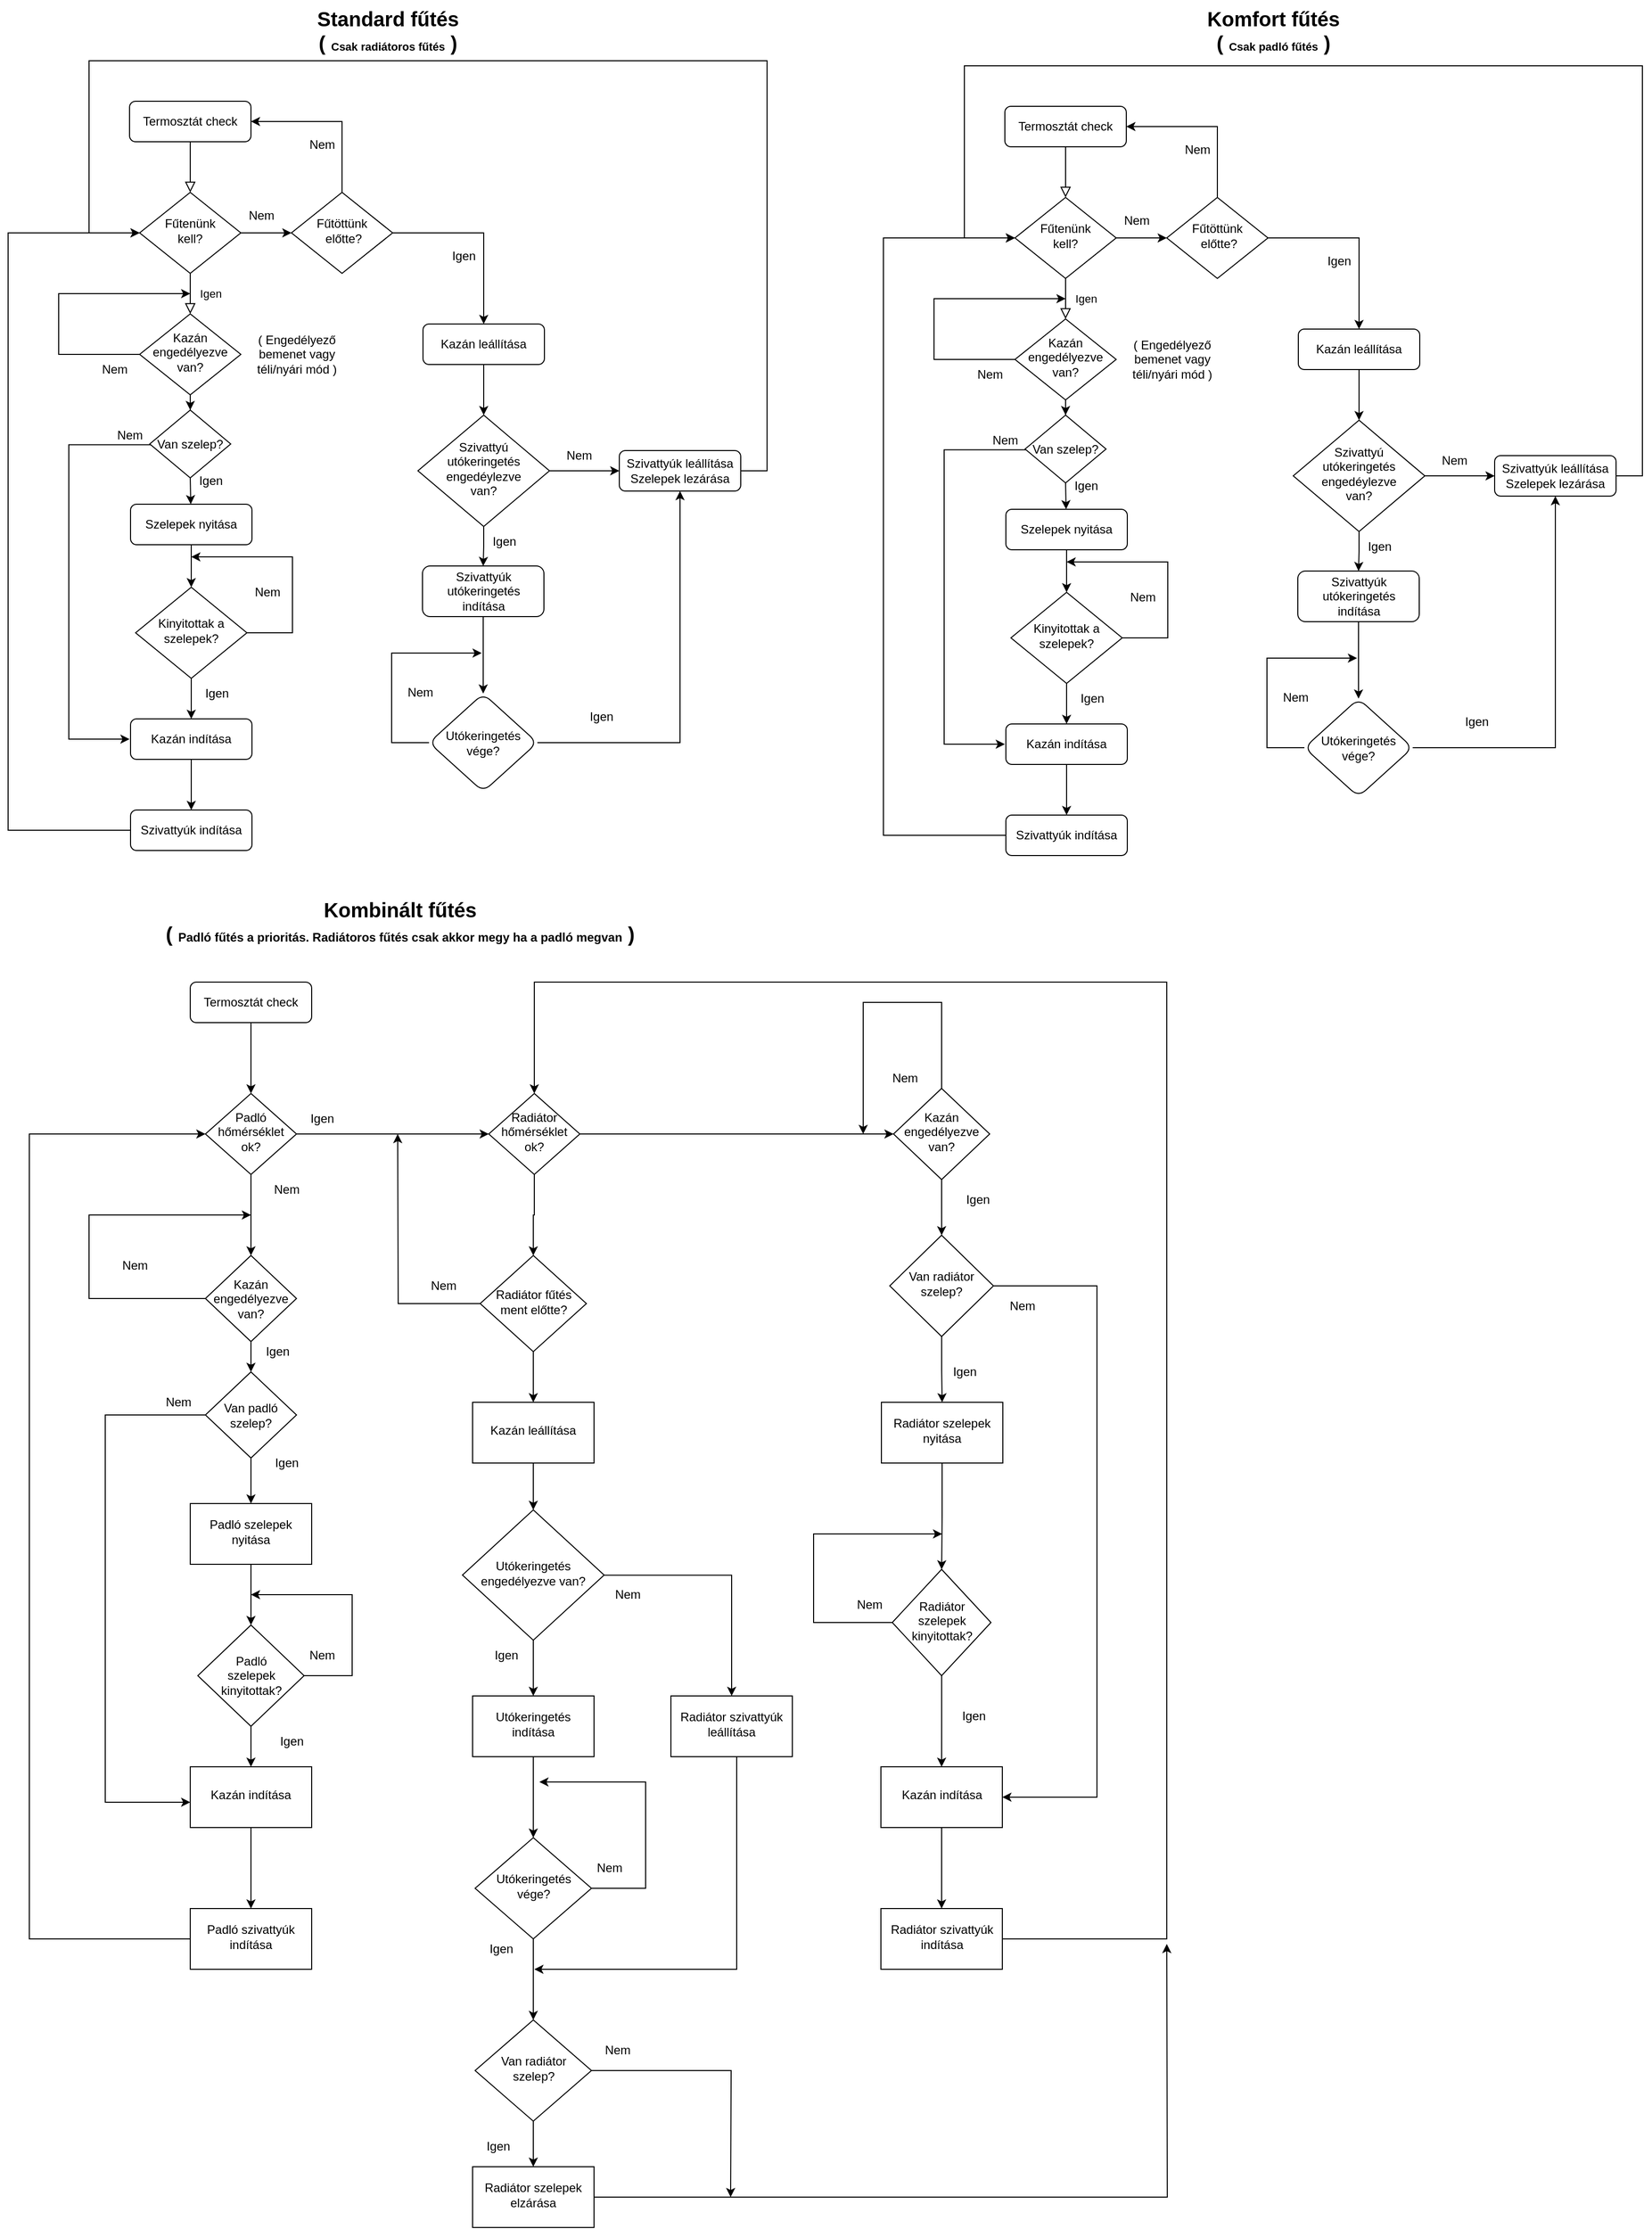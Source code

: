 <mxfile version="22.0.8" type="github">
  <diagram id="C5RBs43oDa-KdzZeNtuy" name="Page-1">
    <mxGraphModel dx="3033" dy="2366" grid="1" gridSize="5" guides="1" tooltips="1" connect="1" arrows="1" fold="1" page="1" pageScale="1" pageWidth="827" pageHeight="1169" math="0" shadow="0">
      <root>
        <mxCell id="WIyWlLk6GJQsqaUBKTNV-0" />
        <mxCell id="WIyWlLk6GJQsqaUBKTNV-1" parent="WIyWlLk6GJQsqaUBKTNV-0" />
        <mxCell id="BwI_lQwCWqoM442kbqM4-43" value="&lt;b&gt;&lt;font style=&quot;font-size: 20px;&quot;&gt;Standard fűtés&lt;br&gt;( &lt;/font&gt;&lt;font style=&quot;font-size: 11px;&quot;&gt;Csak radiátoros fűtés&lt;/font&gt;&lt;font style=&quot;font-size: 20px;&quot;&gt; )&lt;br&gt;&lt;/font&gt;&lt;/b&gt;" style="text;html=1;align=center;verticalAlign=middle;resizable=0;points=[];autosize=1;strokeColor=none;fillColor=none;" vertex="1" parent="WIyWlLk6GJQsqaUBKTNV-1">
          <mxGeometry x="-505" y="-980" width="160" height="60" as="geometry" />
        </mxCell>
        <mxCell id="BwI_lQwCWqoM442kbqM4-44" value="&lt;b&gt;&lt;font style=&quot;font-size: 20px;&quot;&gt;Komfort fűtés&lt;br&gt;( &lt;/font&gt;&lt;font style=&quot;font-size: 11px;&quot;&gt;Csak padló fűtés&lt;/font&gt;&lt;font style=&quot;font-size: 20px;&quot;&gt; )&lt;/font&gt;&lt;/b&gt;" style="text;html=1;align=center;verticalAlign=middle;resizable=0;points=[];autosize=1;strokeColor=none;fillColor=none;" vertex="1" parent="WIyWlLk6GJQsqaUBKTNV-1">
          <mxGeometry x="375" y="-980" width="150" height="60" as="geometry" />
        </mxCell>
        <mxCell id="BwI_lQwCWqoM442kbqM4-45" value="&lt;b&gt;&lt;font style=&quot;font-size: 20px;&quot;&gt;Kombinált fűtés&lt;br&gt;( &lt;/font&gt;&lt;font style=&quot;font-size: 12px;&quot;&gt;Padló fűtés a prioritás. Radiátoros fűtés csak akkor megy ha a padló megvan&lt;/font&gt;&lt;font style=&quot;font-size: 20px;&quot;&gt; )&lt;/font&gt;&lt;/b&gt;" style="text;html=1;align=center;verticalAlign=middle;resizable=0;points=[];autosize=1;strokeColor=none;fillColor=none;" vertex="1" parent="WIyWlLk6GJQsqaUBKTNV-1">
          <mxGeometry x="-658" y="-100" width="490" height="60" as="geometry" />
        </mxCell>
        <mxCell id="BwI_lQwCWqoM442kbqM4-46" value="" style="rounded=0;html=1;jettySize=auto;orthogonalLoop=1;fontSize=11;endArrow=block;endFill=0;endSize=8;strokeWidth=1;shadow=0;labelBackgroundColor=none;edgeStyle=orthogonalEdgeStyle;" edge="1" parent="WIyWlLk6GJQsqaUBKTNV-1" source="BwI_lQwCWqoM442kbqM4-47" target="BwI_lQwCWqoM442kbqM4-49">
          <mxGeometry relative="1" as="geometry" />
        </mxCell>
        <mxCell id="BwI_lQwCWqoM442kbqM4-47" value="Termosztát check" style="rounded=1;whiteSpace=wrap;html=1;fontSize=12;glass=0;strokeWidth=1;shadow=0;" vertex="1" parent="WIyWlLk6GJQsqaUBKTNV-1">
          <mxGeometry x="-680" y="-880" width="120" height="40" as="geometry" />
        </mxCell>
        <mxCell id="BwI_lQwCWqoM442kbqM4-48" value="Igen" style="rounded=0;html=1;jettySize=auto;orthogonalLoop=1;fontSize=11;endArrow=block;endFill=0;endSize=8;strokeWidth=1;shadow=0;labelBackgroundColor=none;edgeStyle=orthogonalEdgeStyle;" edge="1" parent="WIyWlLk6GJQsqaUBKTNV-1" source="BwI_lQwCWqoM442kbqM4-49" target="BwI_lQwCWqoM442kbqM4-51">
          <mxGeometry y="20" relative="1" as="geometry">
            <mxPoint as="offset" />
          </mxGeometry>
        </mxCell>
        <mxCell id="BwI_lQwCWqoM442kbqM4-49" value="Fűtenünk&lt;br&gt;kell?" style="rhombus;whiteSpace=wrap;html=1;shadow=0;fontFamily=Helvetica;fontSize=12;align=center;strokeWidth=1;spacing=6;spacingTop=-4;" vertex="1" parent="WIyWlLk6GJQsqaUBKTNV-1">
          <mxGeometry x="-670" y="-790" width="100" height="80" as="geometry" />
        </mxCell>
        <mxCell id="BwI_lQwCWqoM442kbqM4-206" value="" style="edgeStyle=orthogonalEdgeStyle;rounded=0;orthogonalLoop=1;jettySize=auto;html=1;" edge="1" parent="WIyWlLk6GJQsqaUBKTNV-1" source="BwI_lQwCWqoM442kbqM4-51" target="BwI_lQwCWqoM442kbqM4-205">
          <mxGeometry relative="1" as="geometry" />
        </mxCell>
        <mxCell id="BwI_lQwCWqoM442kbqM4-51" value="Kazán&lt;br&gt;engedélyezve van?" style="rhombus;whiteSpace=wrap;html=1;shadow=0;fontFamily=Helvetica;fontSize=12;align=center;strokeWidth=1;spacing=6;spacingTop=-4;" vertex="1" parent="WIyWlLk6GJQsqaUBKTNV-1">
          <mxGeometry x="-670" y="-670" width="100" height="80" as="geometry" />
        </mxCell>
        <mxCell id="BwI_lQwCWqoM442kbqM4-52" value="" style="edgeStyle=orthogonalEdgeStyle;rounded=0;orthogonalLoop=1;jettySize=auto;html=1;" edge="1" parent="WIyWlLk6GJQsqaUBKTNV-1" source="BwI_lQwCWqoM442kbqM4-53" target="BwI_lQwCWqoM442kbqM4-57">
          <mxGeometry relative="1" as="geometry" />
        </mxCell>
        <mxCell id="BwI_lQwCWqoM442kbqM4-53" value="Szelepek nyitása" style="rounded=1;whiteSpace=wrap;html=1;fontSize=12;glass=0;strokeWidth=1;shadow=0;" vertex="1" parent="WIyWlLk6GJQsqaUBKTNV-1">
          <mxGeometry x="-679" y="-482" width="120" height="40" as="geometry" />
        </mxCell>
        <mxCell id="BwI_lQwCWqoM442kbqM4-54" value="" style="endArrow=classic;html=1;rounded=0;exitX=0;exitY=0.5;exitDx=0;exitDy=0;" edge="1" parent="WIyWlLk6GJQsqaUBKTNV-1" source="BwI_lQwCWqoM442kbqM4-51">
          <mxGeometry width="50" height="50" relative="1" as="geometry">
            <mxPoint x="-695" y="-622.0" as="sourcePoint" />
            <mxPoint x="-620" y="-690" as="targetPoint" />
            <Array as="points">
              <mxPoint x="-750" y="-630" />
              <mxPoint x="-750" y="-690" />
            </Array>
          </mxGeometry>
        </mxCell>
        <mxCell id="BwI_lQwCWqoM442kbqM4-55" value="Nem" style="text;html=1;align=center;verticalAlign=middle;resizable=0;points=[];autosize=1;strokeColor=none;fillColor=none;" vertex="1" parent="WIyWlLk6GJQsqaUBKTNV-1">
          <mxGeometry x="-720" y="-630" width="50" height="30" as="geometry" />
        </mxCell>
        <mxCell id="BwI_lQwCWqoM442kbqM4-56" value="" style="edgeStyle=orthogonalEdgeStyle;rounded=0;orthogonalLoop=1;jettySize=auto;html=1;" edge="1" parent="WIyWlLk6GJQsqaUBKTNV-1" source="BwI_lQwCWqoM442kbqM4-57" target="BwI_lQwCWqoM442kbqM4-73">
          <mxGeometry relative="1" as="geometry" />
        </mxCell>
        <mxCell id="BwI_lQwCWqoM442kbqM4-57" value="Kinyitottak a szelepek?" style="rhombus;whiteSpace=wrap;html=1;shadow=0;fontFamily=Helvetica;fontSize=12;align=center;strokeWidth=1;spacing=6;spacingTop=-4;" vertex="1" parent="WIyWlLk6GJQsqaUBKTNV-1">
          <mxGeometry x="-674" y="-400" width="110" height="90" as="geometry" />
        </mxCell>
        <mxCell id="BwI_lQwCWqoM442kbqM4-58" value="" style="endArrow=classic;html=1;rounded=0;exitX=1;exitY=0.5;exitDx=0;exitDy=0;" edge="1" parent="WIyWlLk6GJQsqaUBKTNV-1" source="BwI_lQwCWqoM442kbqM4-57">
          <mxGeometry width="50" height="50" relative="1" as="geometry">
            <mxPoint x="-529" y="-370" as="sourcePoint" />
            <mxPoint x="-619" y="-430" as="targetPoint" />
            <Array as="points">
              <mxPoint x="-519" y="-355" />
              <mxPoint x="-519" y="-430" />
            </Array>
          </mxGeometry>
        </mxCell>
        <mxCell id="BwI_lQwCWqoM442kbqM4-59" value="Nem" style="text;html=1;align=center;verticalAlign=middle;resizable=0;points=[];autosize=1;strokeColor=none;fillColor=none;" vertex="1" parent="WIyWlLk6GJQsqaUBKTNV-1">
          <mxGeometry x="-569" y="-410" width="50" height="30" as="geometry" />
        </mxCell>
        <mxCell id="BwI_lQwCWqoM442kbqM4-60" value="" style="edgeStyle=orthogonalEdgeStyle;rounded=0;orthogonalLoop=1;jettySize=auto;html=1;entryX=0;entryY=0.5;entryDx=0;entryDy=0;exitX=0;exitY=0.5;exitDx=0;exitDy=0;" edge="1" parent="WIyWlLk6GJQsqaUBKTNV-1" source="BwI_lQwCWqoM442kbqM4-61" target="BwI_lQwCWqoM442kbqM4-49">
          <mxGeometry relative="1" as="geometry">
            <mxPoint x="-790" y="-750" as="targetPoint" />
            <Array as="points">
              <mxPoint x="-800" y="-160" />
              <mxPoint x="-800" y="-750" />
            </Array>
          </mxGeometry>
        </mxCell>
        <mxCell id="BwI_lQwCWqoM442kbqM4-61" value="Szivattyúk indítása" style="rounded=1;whiteSpace=wrap;html=1;fontSize=12;glass=0;strokeWidth=1;shadow=0;" vertex="1" parent="WIyWlLk6GJQsqaUBKTNV-1">
          <mxGeometry x="-679" y="-180" width="120" height="40" as="geometry" />
        </mxCell>
        <mxCell id="BwI_lQwCWqoM442kbqM4-62" value="Igen" style="text;html=1;align=center;verticalAlign=middle;resizable=0;points=[];autosize=1;strokeColor=none;fillColor=none;" vertex="1" parent="WIyWlLk6GJQsqaUBKTNV-1">
          <mxGeometry x="-619" y="-310" width="50" height="30" as="geometry" />
        </mxCell>
        <mxCell id="BwI_lQwCWqoM442kbqM4-63" value="Fűtöttünk&lt;br&gt;&amp;nbsp;előtte?" style="rhombus;whiteSpace=wrap;html=1;shadow=0;fontFamily=Helvetica;fontSize=12;align=center;strokeWidth=1;spacing=6;spacingTop=-4;" vertex="1" parent="WIyWlLk6GJQsqaUBKTNV-1">
          <mxGeometry x="-520" y="-790" width="100" height="80" as="geometry" />
        </mxCell>
        <mxCell id="BwI_lQwCWqoM442kbqM4-64" value="" style="endArrow=classic;html=1;rounded=0;exitX=1;exitY=0.5;exitDx=0;exitDy=0;entryX=0;entryY=0.5;entryDx=0;entryDy=0;" edge="1" parent="WIyWlLk6GJQsqaUBKTNV-1" source="BwI_lQwCWqoM442kbqM4-49" target="BwI_lQwCWqoM442kbqM4-63">
          <mxGeometry width="50" height="50" relative="1" as="geometry">
            <mxPoint x="-530" y="-650" as="sourcePoint" />
            <mxPoint x="-480" y="-700" as="targetPoint" />
          </mxGeometry>
        </mxCell>
        <mxCell id="BwI_lQwCWqoM442kbqM4-65" value="" style="endArrow=classic;html=1;rounded=0;exitX=0.5;exitY=0;exitDx=0;exitDy=0;entryX=1;entryY=0.5;entryDx=0;entryDy=0;" edge="1" parent="WIyWlLk6GJQsqaUBKTNV-1" source="BwI_lQwCWqoM442kbqM4-63" target="BwI_lQwCWqoM442kbqM4-47">
          <mxGeometry width="50" height="50" relative="1" as="geometry">
            <mxPoint x="-530" y="-650" as="sourcePoint" />
            <mxPoint x="-480" y="-700" as="targetPoint" />
            <Array as="points">
              <mxPoint x="-470" y="-860" />
            </Array>
          </mxGeometry>
        </mxCell>
        <mxCell id="BwI_lQwCWqoM442kbqM4-66" value="Nem" style="text;html=1;align=center;verticalAlign=middle;resizable=0;points=[];autosize=1;strokeColor=none;fillColor=none;" vertex="1" parent="WIyWlLk6GJQsqaUBKTNV-1">
          <mxGeometry x="-515" y="-852" width="50" height="30" as="geometry" />
        </mxCell>
        <mxCell id="BwI_lQwCWqoM442kbqM4-67" value="Nem" style="text;html=1;align=center;verticalAlign=middle;resizable=0;points=[];autosize=1;strokeColor=none;fillColor=none;" vertex="1" parent="WIyWlLk6GJQsqaUBKTNV-1">
          <mxGeometry x="-575" y="-782" width="50" height="30" as="geometry" />
        </mxCell>
        <mxCell id="BwI_lQwCWqoM442kbqM4-70" value="" style="endArrow=classic;html=1;rounded=0;exitX=1;exitY=0.5;exitDx=0;exitDy=0;entryX=0.5;entryY=0;entryDx=0;entryDy=0;" edge="1" parent="WIyWlLk6GJQsqaUBKTNV-1" source="BwI_lQwCWqoM442kbqM4-63">
          <mxGeometry width="50" height="50" relative="1" as="geometry">
            <mxPoint x="-530" y="-650" as="sourcePoint" />
            <mxPoint x="-330" y="-660" as="targetPoint" />
            <Array as="points">
              <mxPoint x="-330" y="-750" />
            </Array>
          </mxGeometry>
        </mxCell>
        <mxCell id="BwI_lQwCWqoM442kbqM4-71" value="Igen" style="text;html=1;align=center;verticalAlign=middle;resizable=0;points=[];autosize=1;strokeColor=none;fillColor=none;" vertex="1" parent="WIyWlLk6GJQsqaUBKTNV-1">
          <mxGeometry x="-375" y="-742" width="50" height="30" as="geometry" />
        </mxCell>
        <mxCell id="BwI_lQwCWqoM442kbqM4-72" value="" style="edgeStyle=orthogonalEdgeStyle;rounded=0;orthogonalLoop=1;jettySize=auto;html=1;" edge="1" parent="WIyWlLk6GJQsqaUBKTNV-1" source="BwI_lQwCWqoM442kbqM4-73" target="BwI_lQwCWqoM442kbqM4-61">
          <mxGeometry relative="1" as="geometry" />
        </mxCell>
        <mxCell id="BwI_lQwCWqoM442kbqM4-73" value="Kazán indítása" style="rounded=1;whiteSpace=wrap;html=1;fontSize=12;glass=0;strokeWidth=1;shadow=0;" vertex="1" parent="WIyWlLk6GJQsqaUBKTNV-1">
          <mxGeometry x="-679" y="-270" width="120" height="40" as="geometry" />
        </mxCell>
        <mxCell id="BwI_lQwCWqoM442kbqM4-74" value="" style="edgeStyle=orthogonalEdgeStyle;rounded=0;orthogonalLoop=1;jettySize=auto;html=1;" edge="1" parent="WIyWlLk6GJQsqaUBKTNV-1" source="BwI_lQwCWqoM442kbqM4-75" target="BwI_lQwCWqoM442kbqM4-77">
          <mxGeometry relative="1" as="geometry" />
        </mxCell>
        <mxCell id="BwI_lQwCWqoM442kbqM4-75" value="Kazán leállítása" style="rounded=1;whiteSpace=wrap;html=1;fontSize=12;glass=0;strokeWidth=1;shadow=0;" vertex="1" parent="WIyWlLk6GJQsqaUBKTNV-1">
          <mxGeometry x="-390" y="-660" width="120" height="40" as="geometry" />
        </mxCell>
        <mxCell id="BwI_lQwCWqoM442kbqM4-76" value="" style="edgeStyle=orthogonalEdgeStyle;rounded=0;orthogonalLoop=1;jettySize=auto;html=1;" edge="1" parent="WIyWlLk6GJQsqaUBKTNV-1" source="BwI_lQwCWqoM442kbqM4-77" target="BwI_lQwCWqoM442kbqM4-79">
          <mxGeometry relative="1" as="geometry" />
        </mxCell>
        <mxCell id="BwI_lQwCWqoM442kbqM4-194" value="" style="edgeStyle=orthogonalEdgeStyle;rounded=0;orthogonalLoop=1;jettySize=auto;html=1;" edge="1" parent="WIyWlLk6GJQsqaUBKTNV-1" source="BwI_lQwCWqoM442kbqM4-77" target="BwI_lQwCWqoM442kbqM4-81">
          <mxGeometry relative="1" as="geometry" />
        </mxCell>
        <mxCell id="BwI_lQwCWqoM442kbqM4-77" value="Szivattyú&lt;br&gt;utókeringetés&lt;br&gt;engedéylezve&lt;br&gt;van?" style="rhombus;whiteSpace=wrap;html=1;shadow=0;fontFamily=Helvetica;fontSize=12;align=center;strokeWidth=1;spacing=6;spacingTop=-4;" vertex="1" parent="WIyWlLk6GJQsqaUBKTNV-1">
          <mxGeometry x="-395" y="-570" width="130" height="110" as="geometry" />
        </mxCell>
        <mxCell id="BwI_lQwCWqoM442kbqM4-196" value="" style="edgeStyle=orthogonalEdgeStyle;rounded=0;orthogonalLoop=1;jettySize=auto;html=1;" edge="1" parent="WIyWlLk6GJQsqaUBKTNV-1" source="BwI_lQwCWqoM442kbqM4-79" target="BwI_lQwCWqoM442kbqM4-195">
          <mxGeometry relative="1" as="geometry" />
        </mxCell>
        <mxCell id="BwI_lQwCWqoM442kbqM4-79" value="Szivattyúk utókeringetés&lt;br&gt;indítása" style="rounded=1;whiteSpace=wrap;html=1;fontSize=12;glass=0;strokeWidth=1;shadow=0;" vertex="1" parent="WIyWlLk6GJQsqaUBKTNV-1">
          <mxGeometry x="-390.5" y="-421" width="120" height="50" as="geometry" />
        </mxCell>
        <mxCell id="BwI_lQwCWqoM442kbqM4-80" value="" style="edgeStyle=orthogonalEdgeStyle;rounded=0;orthogonalLoop=1;jettySize=auto;html=1;exitX=1;exitY=0.5;exitDx=0;exitDy=0;" edge="1" parent="WIyWlLk6GJQsqaUBKTNV-1" source="BwI_lQwCWqoM442kbqM4-81">
          <mxGeometry relative="1" as="geometry">
            <mxPoint x="-670" y="-750" as="targetPoint" />
            <Array as="points">
              <mxPoint x="-50" y="-515" />
              <mxPoint x="-50" y="-920" />
              <mxPoint x="-720" y="-920" />
              <mxPoint x="-720" y="-750" />
            </Array>
          </mxGeometry>
        </mxCell>
        <mxCell id="BwI_lQwCWqoM442kbqM4-81" value="Szivattyúk leállítása&lt;br&gt;Szelepek lezárása" style="rounded=1;whiteSpace=wrap;html=1;fontSize=12;glass=0;strokeWidth=1;shadow=0;" vertex="1" parent="WIyWlLk6GJQsqaUBKTNV-1">
          <mxGeometry x="-196" y="-535" width="120" height="40" as="geometry" />
        </mxCell>
        <mxCell id="BwI_lQwCWqoM442kbqM4-83" value="Igen" style="text;html=1;align=center;verticalAlign=middle;resizable=0;points=[];autosize=1;strokeColor=none;fillColor=none;" vertex="1" parent="WIyWlLk6GJQsqaUBKTNV-1">
          <mxGeometry x="-335" y="-460" width="50" height="30" as="geometry" />
        </mxCell>
        <mxCell id="BwI_lQwCWqoM442kbqM4-84" value="Nem" style="text;html=1;align=center;verticalAlign=middle;resizable=0;points=[];autosize=1;strokeColor=none;fillColor=none;" vertex="1" parent="WIyWlLk6GJQsqaUBKTNV-1">
          <mxGeometry x="-261" y="-545" width="50" height="30" as="geometry" />
        </mxCell>
        <mxCell id="BwI_lQwCWqoM442kbqM4-85" value="( Engedélyező &lt;br&gt;bemenet vagy&lt;br&gt;téli/nyári mód )" style="text;html=1;align=center;verticalAlign=middle;resizable=0;points=[];autosize=1;strokeColor=none;fillColor=none;" vertex="1" parent="WIyWlLk6GJQsqaUBKTNV-1">
          <mxGeometry x="-565" y="-660" width="100" height="60" as="geometry" />
        </mxCell>
        <mxCell id="BwI_lQwCWqoM442kbqM4-133" value="" style="edgeStyle=orthogonalEdgeStyle;rounded=0;orthogonalLoop=1;jettySize=auto;html=1;entryX=0.5;entryY=0;entryDx=0;entryDy=0;exitX=0.5;exitY=1;exitDx=0;exitDy=0;" edge="1" parent="WIyWlLk6GJQsqaUBKTNV-1" source="BwI_lQwCWqoM442kbqM4-126" target="BwI_lQwCWqoM442kbqM4-127">
          <mxGeometry relative="1" as="geometry">
            <mxPoint x="-728" y="10" as="targetPoint" />
          </mxGeometry>
        </mxCell>
        <mxCell id="BwI_lQwCWqoM442kbqM4-126" value="Termosztát check" style="rounded=1;whiteSpace=wrap;html=1;fontSize=12;glass=0;strokeWidth=1;shadow=0;" vertex="1" parent="WIyWlLk6GJQsqaUBKTNV-1">
          <mxGeometry x="-620" y="-10" width="120" height="40" as="geometry" />
        </mxCell>
        <mxCell id="BwI_lQwCWqoM442kbqM4-180" value="" style="edgeStyle=orthogonalEdgeStyle;rounded=0;orthogonalLoop=1;jettySize=auto;html=1;" edge="1" parent="WIyWlLk6GJQsqaUBKTNV-1" source="BwI_lQwCWqoM442kbqM4-127" target="BwI_lQwCWqoM442kbqM4-178">
          <mxGeometry relative="1" as="geometry" />
        </mxCell>
        <mxCell id="BwI_lQwCWqoM442kbqM4-127" value="Padló hőmérséklet ok?" style="rhombus;whiteSpace=wrap;html=1;shadow=0;fontFamily=Helvetica;fontSize=12;align=center;strokeWidth=1;spacing=6;spacingTop=-4;" vertex="1" parent="WIyWlLk6GJQsqaUBKTNV-1">
          <mxGeometry x="-605" y="100" width="90" height="80" as="geometry" />
        </mxCell>
        <mxCell id="BwI_lQwCWqoM442kbqM4-131" value="Igen" style="text;html=1;align=center;verticalAlign=middle;resizable=0;points=[];autosize=1;strokeColor=none;fillColor=none;" vertex="1" parent="WIyWlLk6GJQsqaUBKTNV-1">
          <mxGeometry x="-515" y="110" width="50" height="30" as="geometry" />
        </mxCell>
        <mxCell id="BwI_lQwCWqoM442kbqM4-160" value="" style="edgeStyle=orthogonalEdgeStyle;rounded=0;orthogonalLoop=1;jettySize=auto;html=1;" edge="1" parent="WIyWlLk6GJQsqaUBKTNV-1">
          <mxGeometry relative="1" as="geometry">
            <mxPoint x="-560" y="180" as="sourcePoint" />
            <mxPoint x="-560" y="260" as="targetPoint" />
          </mxGeometry>
        </mxCell>
        <mxCell id="BwI_lQwCWqoM442kbqM4-171" style="edgeStyle=orthogonalEdgeStyle;rounded=0;orthogonalLoop=1;jettySize=auto;html=1;exitX=0;exitY=0.5;exitDx=0;exitDy=0;" edge="1" parent="WIyWlLk6GJQsqaUBKTNV-1" source="BwI_lQwCWqoM442kbqM4-310">
          <mxGeometry relative="1" as="geometry">
            <mxPoint x="-560" y="220" as="targetPoint" />
            <mxPoint x="-620" y="290" as="sourcePoint" />
            <Array as="points">
              <mxPoint x="-720" y="303" />
              <mxPoint x="-720" y="220" />
            </Array>
          </mxGeometry>
        </mxCell>
        <mxCell id="BwI_lQwCWqoM442kbqM4-164" value="" style="edgeStyle=orthogonalEdgeStyle;rounded=0;orthogonalLoop=1;jettySize=auto;html=1;" edge="1" parent="WIyWlLk6GJQsqaUBKTNV-1" source="BwI_lQwCWqoM442kbqM4-161">
          <mxGeometry relative="1" as="geometry">
            <mxPoint x="-560" y="625" as="targetPoint" />
          </mxGeometry>
        </mxCell>
        <mxCell id="BwI_lQwCWqoM442kbqM4-161" value="Padló szelepek nyitása" style="whiteSpace=wrap;html=1;shadow=0;strokeWidth=1;spacing=6;spacingTop=-4;" vertex="1" parent="WIyWlLk6GJQsqaUBKTNV-1">
          <mxGeometry x="-620" y="505" width="120" height="60" as="geometry" />
        </mxCell>
        <mxCell id="BwI_lQwCWqoM442kbqM4-166" value="" style="edgeStyle=orthogonalEdgeStyle;rounded=0;orthogonalLoop=1;jettySize=auto;html=1;exitX=0.5;exitY=1;exitDx=0;exitDy=0;" edge="1" parent="WIyWlLk6GJQsqaUBKTNV-1" source="BwI_lQwCWqoM442kbqM4-318" target="BwI_lQwCWqoM442kbqM4-165">
          <mxGeometry relative="1" as="geometry">
            <mxPoint x="-560" y="685" as="sourcePoint" />
          </mxGeometry>
        </mxCell>
        <mxCell id="BwI_lQwCWqoM442kbqM4-168" value="" style="edgeStyle=orthogonalEdgeStyle;rounded=0;orthogonalLoop=1;jettySize=auto;html=1;" edge="1" parent="WIyWlLk6GJQsqaUBKTNV-1" source="BwI_lQwCWqoM442kbqM4-165" target="BwI_lQwCWqoM442kbqM4-167">
          <mxGeometry relative="1" as="geometry" />
        </mxCell>
        <mxCell id="BwI_lQwCWqoM442kbqM4-165" value="Kazán indítása" style="whiteSpace=wrap;html=1;shadow=0;strokeWidth=1;spacing=6;spacingTop=-4;" vertex="1" parent="WIyWlLk6GJQsqaUBKTNV-1">
          <mxGeometry x="-620" y="765" width="120" height="60" as="geometry" />
        </mxCell>
        <mxCell id="BwI_lQwCWqoM442kbqM4-182" value="" style="edgeStyle=orthogonalEdgeStyle;rounded=0;orthogonalLoop=1;jettySize=auto;html=1;entryX=0;entryY=0.5;entryDx=0;entryDy=0;" edge="1" parent="WIyWlLk6GJQsqaUBKTNV-1" source="BwI_lQwCWqoM442kbqM4-167" target="BwI_lQwCWqoM442kbqM4-127">
          <mxGeometry relative="1" as="geometry">
            <mxPoint x="-710" y="130" as="targetPoint" />
            <Array as="points">
              <mxPoint x="-779" y="935" />
              <mxPoint x="-779" y="140" />
            </Array>
          </mxGeometry>
        </mxCell>
        <mxCell id="BwI_lQwCWqoM442kbqM4-167" value="Padló szivattyúk indítása" style="whiteSpace=wrap;html=1;shadow=0;strokeWidth=1;spacing=6;spacingTop=-4;" vertex="1" parent="WIyWlLk6GJQsqaUBKTNV-1">
          <mxGeometry x="-620" y="905" width="120" height="60" as="geometry" />
        </mxCell>
        <mxCell id="BwI_lQwCWqoM442kbqM4-172" value="Nem" style="text;html=1;align=center;verticalAlign=middle;resizable=0;points=[];autosize=1;strokeColor=none;fillColor=none;" vertex="1" parent="WIyWlLk6GJQsqaUBKTNV-1">
          <mxGeometry x="-700" y="255" width="50" height="30" as="geometry" />
        </mxCell>
        <mxCell id="BwI_lQwCWqoM442kbqM4-173" value="Igen" style="text;html=1;align=center;verticalAlign=middle;resizable=0;points=[];autosize=1;strokeColor=none;fillColor=none;" vertex="1" parent="WIyWlLk6GJQsqaUBKTNV-1">
          <mxGeometry x="-559" y="340" width="50" height="30" as="geometry" />
        </mxCell>
        <mxCell id="BwI_lQwCWqoM442kbqM4-177" value="Nem" style="text;html=1;align=center;verticalAlign=middle;resizable=0;points=[];autosize=1;strokeColor=none;fillColor=none;" vertex="1" parent="WIyWlLk6GJQsqaUBKTNV-1">
          <mxGeometry x="-550" y="180" width="50" height="30" as="geometry" />
        </mxCell>
        <mxCell id="BwI_lQwCWqoM442kbqM4-325" value="" style="edgeStyle=orthogonalEdgeStyle;rounded=0;orthogonalLoop=1;jettySize=auto;html=1;exitX=1;exitY=0.5;exitDx=0;exitDy=0;" edge="1" parent="WIyWlLk6GJQsqaUBKTNV-1" source="BwI_lQwCWqoM442kbqM4-178" target="BwI_lQwCWqoM442kbqM4-324">
          <mxGeometry relative="1" as="geometry">
            <mxPoint x="-10" y="140" as="sourcePoint" />
          </mxGeometry>
        </mxCell>
        <mxCell id="BwI_lQwCWqoM442kbqM4-352" value="" style="edgeStyle=orthogonalEdgeStyle;rounded=0;orthogonalLoop=1;jettySize=auto;html=1;" edge="1" parent="WIyWlLk6GJQsqaUBKTNV-1" source="BwI_lQwCWqoM442kbqM4-178" target="BwI_lQwCWqoM442kbqM4-351">
          <mxGeometry relative="1" as="geometry" />
        </mxCell>
        <mxCell id="BwI_lQwCWqoM442kbqM4-178" value="Radiátor&lt;br&gt;hőmérséklet ok?" style="rhombus;whiteSpace=wrap;html=1;shadow=0;fontFamily=Helvetica;fontSize=12;align=center;strokeWidth=1;spacing=6;spacingTop=-4;" vertex="1" parent="WIyWlLk6GJQsqaUBKTNV-1">
          <mxGeometry x="-325" y="100" width="90" height="80" as="geometry" />
        </mxCell>
        <mxCell id="BwI_lQwCWqoM442kbqM4-197" value="" style="edgeStyle=orthogonalEdgeStyle;rounded=0;orthogonalLoop=1;jettySize=auto;html=1;entryX=0.5;entryY=1;entryDx=0;entryDy=0;" edge="1" parent="WIyWlLk6GJQsqaUBKTNV-1" source="BwI_lQwCWqoM442kbqM4-195" target="BwI_lQwCWqoM442kbqM4-81">
          <mxGeometry relative="1" as="geometry">
            <mxPoint x="-139" y="-222" as="targetPoint" />
          </mxGeometry>
        </mxCell>
        <mxCell id="BwI_lQwCWqoM442kbqM4-199" value="" style="edgeStyle=orthogonalEdgeStyle;rounded=0;orthogonalLoop=1;jettySize=auto;html=1;" edge="1" parent="WIyWlLk6GJQsqaUBKTNV-1" source="BwI_lQwCWqoM442kbqM4-195">
          <mxGeometry relative="1" as="geometry">
            <mxPoint x="-332" y="-335" as="targetPoint" />
            <Array as="points">
              <mxPoint x="-421" y="-246" />
              <mxPoint x="-421" y="-335" />
            </Array>
          </mxGeometry>
        </mxCell>
        <mxCell id="BwI_lQwCWqoM442kbqM4-195" value="Utókeringetés vége?" style="rhombus;whiteSpace=wrap;html=1;rounded=1;glass=0;strokeWidth=1;shadow=0;" vertex="1" parent="WIyWlLk6GJQsqaUBKTNV-1">
          <mxGeometry x="-384" y="-295" width="107" height="97" as="geometry" />
        </mxCell>
        <mxCell id="BwI_lQwCWqoM442kbqM4-198" value="Igen" style="text;html=1;align=center;verticalAlign=middle;resizable=0;points=[];autosize=1;strokeColor=none;fillColor=none;" vertex="1" parent="WIyWlLk6GJQsqaUBKTNV-1">
          <mxGeometry x="-239" y="-287" width="50" height="30" as="geometry" />
        </mxCell>
        <mxCell id="BwI_lQwCWqoM442kbqM4-200" value="Nem" style="text;html=1;align=center;verticalAlign=middle;resizable=0;points=[];autosize=1;strokeColor=none;fillColor=none;" vertex="1" parent="WIyWlLk6GJQsqaUBKTNV-1">
          <mxGeometry x="-415" y="-310" width="44" height="27" as="geometry" />
        </mxCell>
        <mxCell id="BwI_lQwCWqoM442kbqM4-211" value="" style="edgeStyle=orthogonalEdgeStyle;rounded=0;orthogonalLoop=1;jettySize=auto;html=1;" edge="1" parent="WIyWlLk6GJQsqaUBKTNV-1">
          <mxGeometry relative="1" as="geometry">
            <mxPoint x="-625.006" y="-540.772" as="sourcePoint" />
            <mxPoint x="-680" y="-250" as="targetPoint" />
            <Array as="points">
              <mxPoint x="-740.02" y="-541.26" />
              <mxPoint x="-740.02" y="-249.26" />
            </Array>
          </mxGeometry>
        </mxCell>
        <mxCell id="BwI_lQwCWqoM442kbqM4-205" value="Van szelep?" style="rhombus;whiteSpace=wrap;html=1;" vertex="1" parent="WIyWlLk6GJQsqaUBKTNV-1">
          <mxGeometry x="-660" y="-575" width="80" height="67" as="geometry" />
        </mxCell>
        <mxCell id="BwI_lQwCWqoM442kbqM4-209" value="" style="endArrow=classic;html=1;rounded=0;exitX=0.5;exitY=1;exitDx=0;exitDy=0;entryX=0.5;entryY=0;entryDx=0;entryDy=0;" edge="1" parent="WIyWlLk6GJQsqaUBKTNV-1" source="BwI_lQwCWqoM442kbqM4-205">
          <mxGeometry width="50" height="50" relative="1" as="geometry">
            <mxPoint x="-620.5" y="-508" as="sourcePoint" />
            <mxPoint x="-619.5" y="-482" as="targetPoint" />
          </mxGeometry>
        </mxCell>
        <mxCell id="BwI_lQwCWqoM442kbqM4-212" value="Nem" style="text;html=1;align=center;verticalAlign=middle;resizable=0;points=[];autosize=1;strokeColor=none;fillColor=none;" vertex="1" parent="WIyWlLk6GJQsqaUBKTNV-1">
          <mxGeometry x="-705" y="-565" width="50" height="30" as="geometry" />
        </mxCell>
        <mxCell id="BwI_lQwCWqoM442kbqM4-213" value="Igen" style="text;html=1;align=center;verticalAlign=middle;resizable=0;points=[];autosize=1;strokeColor=none;fillColor=none;" vertex="1" parent="WIyWlLk6GJQsqaUBKTNV-1">
          <mxGeometry x="-625" y="-520" width="50" height="30" as="geometry" />
        </mxCell>
        <mxCell id="BwI_lQwCWqoM442kbqM4-262" value="" style="rounded=0;html=1;jettySize=auto;orthogonalLoop=1;fontSize=11;endArrow=block;endFill=0;endSize=8;strokeWidth=1;shadow=0;labelBackgroundColor=none;edgeStyle=orthogonalEdgeStyle;" edge="1" parent="WIyWlLk6GJQsqaUBKTNV-1" source="BwI_lQwCWqoM442kbqM4-263" target="BwI_lQwCWqoM442kbqM4-265">
          <mxGeometry relative="1" as="geometry" />
        </mxCell>
        <mxCell id="BwI_lQwCWqoM442kbqM4-263" value="Termosztát check" style="rounded=1;whiteSpace=wrap;html=1;fontSize=12;glass=0;strokeWidth=1;shadow=0;" vertex="1" parent="WIyWlLk6GJQsqaUBKTNV-1">
          <mxGeometry x="185" y="-875" width="120" height="40" as="geometry" />
        </mxCell>
        <mxCell id="BwI_lQwCWqoM442kbqM4-264" value="Igen" style="rounded=0;html=1;jettySize=auto;orthogonalLoop=1;fontSize=11;endArrow=block;endFill=0;endSize=8;strokeWidth=1;shadow=0;labelBackgroundColor=none;edgeStyle=orthogonalEdgeStyle;" edge="1" parent="WIyWlLk6GJQsqaUBKTNV-1" source="BwI_lQwCWqoM442kbqM4-265" target="BwI_lQwCWqoM442kbqM4-267">
          <mxGeometry y="20" relative="1" as="geometry">
            <mxPoint as="offset" />
          </mxGeometry>
        </mxCell>
        <mxCell id="BwI_lQwCWqoM442kbqM4-265" value="Fűtenünk&lt;br&gt;kell?" style="rhombus;whiteSpace=wrap;html=1;shadow=0;fontFamily=Helvetica;fontSize=12;align=center;strokeWidth=1;spacing=6;spacingTop=-4;" vertex="1" parent="WIyWlLk6GJQsqaUBKTNV-1">
          <mxGeometry x="195" y="-785" width="100" height="80" as="geometry" />
        </mxCell>
        <mxCell id="BwI_lQwCWqoM442kbqM4-266" value="" style="edgeStyle=orthogonalEdgeStyle;rounded=0;orthogonalLoop=1;jettySize=auto;html=1;" edge="1" parent="WIyWlLk6GJQsqaUBKTNV-1" source="BwI_lQwCWqoM442kbqM4-267" target="BwI_lQwCWqoM442kbqM4-306">
          <mxGeometry relative="1" as="geometry" />
        </mxCell>
        <mxCell id="BwI_lQwCWqoM442kbqM4-267" value="Kazán&lt;br&gt;engedélyezve van?" style="rhombus;whiteSpace=wrap;html=1;shadow=0;fontFamily=Helvetica;fontSize=12;align=center;strokeWidth=1;spacing=6;spacingTop=-4;" vertex="1" parent="WIyWlLk6GJQsqaUBKTNV-1">
          <mxGeometry x="195" y="-665" width="100" height="80" as="geometry" />
        </mxCell>
        <mxCell id="BwI_lQwCWqoM442kbqM4-268" value="" style="edgeStyle=orthogonalEdgeStyle;rounded=0;orthogonalLoop=1;jettySize=auto;html=1;" edge="1" parent="WIyWlLk6GJQsqaUBKTNV-1" source="BwI_lQwCWqoM442kbqM4-269" target="BwI_lQwCWqoM442kbqM4-273">
          <mxGeometry relative="1" as="geometry" />
        </mxCell>
        <mxCell id="BwI_lQwCWqoM442kbqM4-269" value="Szelepek nyitása" style="rounded=1;whiteSpace=wrap;html=1;fontSize=12;glass=0;strokeWidth=1;shadow=0;" vertex="1" parent="WIyWlLk6GJQsqaUBKTNV-1">
          <mxGeometry x="186" y="-477" width="120" height="40" as="geometry" />
        </mxCell>
        <mxCell id="BwI_lQwCWqoM442kbqM4-270" value="" style="endArrow=classic;html=1;rounded=0;exitX=0;exitY=0.5;exitDx=0;exitDy=0;" edge="1" parent="WIyWlLk6GJQsqaUBKTNV-1" source="BwI_lQwCWqoM442kbqM4-267">
          <mxGeometry width="50" height="50" relative="1" as="geometry">
            <mxPoint x="170" y="-617.0" as="sourcePoint" />
            <mxPoint x="245" y="-685" as="targetPoint" />
            <Array as="points">
              <mxPoint x="115" y="-625" />
              <mxPoint x="115" y="-685" />
            </Array>
          </mxGeometry>
        </mxCell>
        <mxCell id="BwI_lQwCWqoM442kbqM4-271" value="Nem" style="text;html=1;align=center;verticalAlign=middle;resizable=0;points=[];autosize=1;strokeColor=none;fillColor=none;" vertex="1" parent="WIyWlLk6GJQsqaUBKTNV-1">
          <mxGeometry x="145" y="-625" width="50" height="30" as="geometry" />
        </mxCell>
        <mxCell id="BwI_lQwCWqoM442kbqM4-272" value="" style="edgeStyle=orthogonalEdgeStyle;rounded=0;orthogonalLoop=1;jettySize=auto;html=1;" edge="1" parent="WIyWlLk6GJQsqaUBKTNV-1" source="BwI_lQwCWqoM442kbqM4-273" target="BwI_lQwCWqoM442kbqM4-287">
          <mxGeometry relative="1" as="geometry" />
        </mxCell>
        <mxCell id="BwI_lQwCWqoM442kbqM4-273" value="Kinyitottak a szelepek?" style="rhombus;whiteSpace=wrap;html=1;shadow=0;fontFamily=Helvetica;fontSize=12;align=center;strokeWidth=1;spacing=6;spacingTop=-4;" vertex="1" parent="WIyWlLk6GJQsqaUBKTNV-1">
          <mxGeometry x="191" y="-395" width="110" height="90" as="geometry" />
        </mxCell>
        <mxCell id="BwI_lQwCWqoM442kbqM4-274" value="" style="endArrow=classic;html=1;rounded=0;exitX=1;exitY=0.5;exitDx=0;exitDy=0;" edge="1" parent="WIyWlLk6GJQsqaUBKTNV-1" source="BwI_lQwCWqoM442kbqM4-273">
          <mxGeometry width="50" height="50" relative="1" as="geometry">
            <mxPoint x="336" y="-365" as="sourcePoint" />
            <mxPoint x="246" y="-425" as="targetPoint" />
            <Array as="points">
              <mxPoint x="346" y="-350" />
              <mxPoint x="346" y="-425" />
            </Array>
          </mxGeometry>
        </mxCell>
        <mxCell id="BwI_lQwCWqoM442kbqM4-275" value="Nem" style="text;html=1;align=center;verticalAlign=middle;resizable=0;points=[];autosize=1;strokeColor=none;fillColor=none;" vertex="1" parent="WIyWlLk6GJQsqaUBKTNV-1">
          <mxGeometry x="296" y="-405" width="50" height="30" as="geometry" />
        </mxCell>
        <mxCell id="BwI_lQwCWqoM442kbqM4-276" value="" style="edgeStyle=orthogonalEdgeStyle;rounded=0;orthogonalLoop=1;jettySize=auto;html=1;entryX=0;entryY=0.5;entryDx=0;entryDy=0;exitX=0;exitY=0.5;exitDx=0;exitDy=0;" edge="1" parent="WIyWlLk6GJQsqaUBKTNV-1" source="BwI_lQwCWqoM442kbqM4-277" target="BwI_lQwCWqoM442kbqM4-265">
          <mxGeometry relative="1" as="geometry">
            <mxPoint x="75" y="-745" as="targetPoint" />
            <Array as="points">
              <mxPoint x="65" y="-155" />
              <mxPoint x="65" y="-745" />
            </Array>
          </mxGeometry>
        </mxCell>
        <mxCell id="BwI_lQwCWqoM442kbqM4-277" value="Szivattyúk indítása" style="rounded=1;whiteSpace=wrap;html=1;fontSize=12;glass=0;strokeWidth=1;shadow=0;" vertex="1" parent="WIyWlLk6GJQsqaUBKTNV-1">
          <mxGeometry x="186" y="-175" width="120" height="40" as="geometry" />
        </mxCell>
        <mxCell id="BwI_lQwCWqoM442kbqM4-278" value="Igen" style="text;html=1;align=center;verticalAlign=middle;resizable=0;points=[];autosize=1;strokeColor=none;fillColor=none;" vertex="1" parent="WIyWlLk6GJQsqaUBKTNV-1">
          <mxGeometry x="246" y="-305" width="50" height="30" as="geometry" />
        </mxCell>
        <mxCell id="BwI_lQwCWqoM442kbqM4-279" value="Fűtöttünk&lt;br&gt;&amp;nbsp;előtte?" style="rhombus;whiteSpace=wrap;html=1;shadow=0;fontFamily=Helvetica;fontSize=12;align=center;strokeWidth=1;spacing=6;spacingTop=-4;" vertex="1" parent="WIyWlLk6GJQsqaUBKTNV-1">
          <mxGeometry x="345" y="-785" width="100" height="80" as="geometry" />
        </mxCell>
        <mxCell id="BwI_lQwCWqoM442kbqM4-280" value="" style="endArrow=classic;html=1;rounded=0;exitX=1;exitY=0.5;exitDx=0;exitDy=0;entryX=0;entryY=0.5;entryDx=0;entryDy=0;" edge="1" parent="WIyWlLk6GJQsqaUBKTNV-1" source="BwI_lQwCWqoM442kbqM4-265" target="BwI_lQwCWqoM442kbqM4-279">
          <mxGeometry width="50" height="50" relative="1" as="geometry">
            <mxPoint x="335" y="-645" as="sourcePoint" />
            <mxPoint x="385" y="-695" as="targetPoint" />
          </mxGeometry>
        </mxCell>
        <mxCell id="BwI_lQwCWqoM442kbqM4-281" value="" style="endArrow=classic;html=1;rounded=0;exitX=0.5;exitY=0;exitDx=0;exitDy=0;entryX=1;entryY=0.5;entryDx=0;entryDy=0;" edge="1" parent="WIyWlLk6GJQsqaUBKTNV-1" source="BwI_lQwCWqoM442kbqM4-279" target="BwI_lQwCWqoM442kbqM4-263">
          <mxGeometry width="50" height="50" relative="1" as="geometry">
            <mxPoint x="335" y="-645" as="sourcePoint" />
            <mxPoint x="385" y="-695" as="targetPoint" />
            <Array as="points">
              <mxPoint x="395" y="-855" />
            </Array>
          </mxGeometry>
        </mxCell>
        <mxCell id="BwI_lQwCWqoM442kbqM4-282" value="Nem" style="text;html=1;align=center;verticalAlign=middle;resizable=0;points=[];autosize=1;strokeColor=none;fillColor=none;" vertex="1" parent="WIyWlLk6GJQsqaUBKTNV-1">
          <mxGeometry x="350" y="-847" width="50" height="30" as="geometry" />
        </mxCell>
        <mxCell id="BwI_lQwCWqoM442kbqM4-283" value="Nem" style="text;html=1;align=center;verticalAlign=middle;resizable=0;points=[];autosize=1;strokeColor=none;fillColor=none;" vertex="1" parent="WIyWlLk6GJQsqaUBKTNV-1">
          <mxGeometry x="290" y="-777" width="50" height="30" as="geometry" />
        </mxCell>
        <mxCell id="BwI_lQwCWqoM442kbqM4-284" value="" style="endArrow=classic;html=1;rounded=0;exitX=1;exitY=0.5;exitDx=0;exitDy=0;entryX=0.5;entryY=0;entryDx=0;entryDy=0;" edge="1" parent="WIyWlLk6GJQsqaUBKTNV-1" source="BwI_lQwCWqoM442kbqM4-279">
          <mxGeometry width="50" height="50" relative="1" as="geometry">
            <mxPoint x="335" y="-645" as="sourcePoint" />
            <mxPoint x="535" y="-655" as="targetPoint" />
            <Array as="points">
              <mxPoint x="535" y="-745" />
            </Array>
          </mxGeometry>
        </mxCell>
        <mxCell id="BwI_lQwCWqoM442kbqM4-285" value="Igen" style="text;html=1;align=center;verticalAlign=middle;resizable=0;points=[];autosize=1;strokeColor=none;fillColor=none;" vertex="1" parent="WIyWlLk6GJQsqaUBKTNV-1">
          <mxGeometry x="490" y="-737" width="50" height="30" as="geometry" />
        </mxCell>
        <mxCell id="BwI_lQwCWqoM442kbqM4-286" value="" style="edgeStyle=orthogonalEdgeStyle;rounded=0;orthogonalLoop=1;jettySize=auto;html=1;" edge="1" parent="WIyWlLk6GJQsqaUBKTNV-1" source="BwI_lQwCWqoM442kbqM4-287" target="BwI_lQwCWqoM442kbqM4-277">
          <mxGeometry relative="1" as="geometry" />
        </mxCell>
        <mxCell id="BwI_lQwCWqoM442kbqM4-287" value="Kazán indítása" style="rounded=1;whiteSpace=wrap;html=1;fontSize=12;glass=0;strokeWidth=1;shadow=0;" vertex="1" parent="WIyWlLk6GJQsqaUBKTNV-1">
          <mxGeometry x="186" y="-265" width="120" height="40" as="geometry" />
        </mxCell>
        <mxCell id="BwI_lQwCWqoM442kbqM4-288" value="" style="edgeStyle=orthogonalEdgeStyle;rounded=0;orthogonalLoop=1;jettySize=auto;html=1;" edge="1" parent="WIyWlLk6GJQsqaUBKTNV-1" source="BwI_lQwCWqoM442kbqM4-289" target="BwI_lQwCWqoM442kbqM4-292">
          <mxGeometry relative="1" as="geometry" />
        </mxCell>
        <mxCell id="BwI_lQwCWqoM442kbqM4-289" value="Kazán leállítása" style="rounded=1;whiteSpace=wrap;html=1;fontSize=12;glass=0;strokeWidth=1;shadow=0;" vertex="1" parent="WIyWlLk6GJQsqaUBKTNV-1">
          <mxGeometry x="475" y="-655" width="120" height="40" as="geometry" />
        </mxCell>
        <mxCell id="BwI_lQwCWqoM442kbqM4-290" value="" style="edgeStyle=orthogonalEdgeStyle;rounded=0;orthogonalLoop=1;jettySize=auto;html=1;" edge="1" parent="WIyWlLk6GJQsqaUBKTNV-1" source="BwI_lQwCWqoM442kbqM4-292" target="BwI_lQwCWqoM442kbqM4-294">
          <mxGeometry relative="1" as="geometry" />
        </mxCell>
        <mxCell id="BwI_lQwCWqoM442kbqM4-291" value="" style="edgeStyle=orthogonalEdgeStyle;rounded=0;orthogonalLoop=1;jettySize=auto;html=1;" edge="1" parent="WIyWlLk6GJQsqaUBKTNV-1" source="BwI_lQwCWqoM442kbqM4-292" target="BwI_lQwCWqoM442kbqM4-296">
          <mxGeometry relative="1" as="geometry" />
        </mxCell>
        <mxCell id="BwI_lQwCWqoM442kbqM4-292" value="Szivattyú&lt;br&gt;utókeringetés&lt;br&gt;engedéylezve&lt;br&gt;van?" style="rhombus;whiteSpace=wrap;html=1;shadow=0;fontFamily=Helvetica;fontSize=12;align=center;strokeWidth=1;spacing=6;spacingTop=-4;" vertex="1" parent="WIyWlLk6GJQsqaUBKTNV-1">
          <mxGeometry x="470" y="-565" width="130" height="110" as="geometry" />
        </mxCell>
        <mxCell id="BwI_lQwCWqoM442kbqM4-293" value="" style="edgeStyle=orthogonalEdgeStyle;rounded=0;orthogonalLoop=1;jettySize=auto;html=1;" edge="1" parent="WIyWlLk6GJQsqaUBKTNV-1" source="BwI_lQwCWqoM442kbqM4-294" target="BwI_lQwCWqoM442kbqM4-302">
          <mxGeometry relative="1" as="geometry" />
        </mxCell>
        <mxCell id="BwI_lQwCWqoM442kbqM4-294" value="Szivattyúk utókeringetés&lt;br&gt;indítása" style="rounded=1;whiteSpace=wrap;html=1;fontSize=12;glass=0;strokeWidth=1;shadow=0;" vertex="1" parent="WIyWlLk6GJQsqaUBKTNV-1">
          <mxGeometry x="474.5" y="-416" width="120" height="50" as="geometry" />
        </mxCell>
        <mxCell id="BwI_lQwCWqoM442kbqM4-295" value="" style="edgeStyle=orthogonalEdgeStyle;rounded=0;orthogonalLoop=1;jettySize=auto;html=1;exitX=1;exitY=0.5;exitDx=0;exitDy=0;" edge="1" parent="WIyWlLk6GJQsqaUBKTNV-1" source="BwI_lQwCWqoM442kbqM4-296">
          <mxGeometry relative="1" as="geometry">
            <mxPoint x="195" y="-745" as="targetPoint" />
            <Array as="points">
              <mxPoint x="815" y="-510" />
              <mxPoint x="815" y="-915" />
              <mxPoint x="145" y="-915" />
              <mxPoint x="145" y="-745" />
            </Array>
          </mxGeometry>
        </mxCell>
        <mxCell id="BwI_lQwCWqoM442kbqM4-296" value="Szivattyúk leállítása&lt;br&gt;Szelepek lezárása" style="rounded=1;whiteSpace=wrap;html=1;fontSize=12;glass=0;strokeWidth=1;shadow=0;" vertex="1" parent="WIyWlLk6GJQsqaUBKTNV-1">
          <mxGeometry x="669" y="-530" width="120" height="40" as="geometry" />
        </mxCell>
        <mxCell id="BwI_lQwCWqoM442kbqM4-297" value="Igen" style="text;html=1;align=center;verticalAlign=middle;resizable=0;points=[];autosize=1;strokeColor=none;fillColor=none;" vertex="1" parent="WIyWlLk6GJQsqaUBKTNV-1">
          <mxGeometry x="530" y="-455" width="50" height="30" as="geometry" />
        </mxCell>
        <mxCell id="BwI_lQwCWqoM442kbqM4-298" value="Nem" style="text;html=1;align=center;verticalAlign=middle;resizable=0;points=[];autosize=1;strokeColor=none;fillColor=none;" vertex="1" parent="WIyWlLk6GJQsqaUBKTNV-1">
          <mxGeometry x="604" y="-540" width="50" height="30" as="geometry" />
        </mxCell>
        <mxCell id="BwI_lQwCWqoM442kbqM4-299" value="( Engedélyező &lt;br&gt;bemenet vagy&lt;br&gt;téli/nyári mód )" style="text;html=1;align=center;verticalAlign=middle;resizable=0;points=[];autosize=1;strokeColor=none;fillColor=none;" vertex="1" parent="WIyWlLk6GJQsqaUBKTNV-1">
          <mxGeometry x="300" y="-655" width="100" height="60" as="geometry" />
        </mxCell>
        <mxCell id="BwI_lQwCWqoM442kbqM4-300" value="" style="edgeStyle=orthogonalEdgeStyle;rounded=0;orthogonalLoop=1;jettySize=auto;html=1;entryX=0.5;entryY=1;entryDx=0;entryDy=0;" edge="1" parent="WIyWlLk6GJQsqaUBKTNV-1" source="BwI_lQwCWqoM442kbqM4-302" target="BwI_lQwCWqoM442kbqM4-296">
          <mxGeometry relative="1" as="geometry">
            <mxPoint x="726" y="-217" as="targetPoint" />
          </mxGeometry>
        </mxCell>
        <mxCell id="BwI_lQwCWqoM442kbqM4-301" value="" style="edgeStyle=orthogonalEdgeStyle;rounded=0;orthogonalLoop=1;jettySize=auto;html=1;" edge="1" parent="WIyWlLk6GJQsqaUBKTNV-1" source="BwI_lQwCWqoM442kbqM4-302">
          <mxGeometry relative="1" as="geometry">
            <mxPoint x="533" y="-330" as="targetPoint" />
            <Array as="points">
              <mxPoint x="444" y="-241" />
              <mxPoint x="444" y="-330" />
            </Array>
          </mxGeometry>
        </mxCell>
        <mxCell id="BwI_lQwCWqoM442kbqM4-302" value="Utókeringetés vége?" style="rhombus;whiteSpace=wrap;html=1;rounded=1;glass=0;strokeWidth=1;shadow=0;" vertex="1" parent="WIyWlLk6GJQsqaUBKTNV-1">
          <mxGeometry x="481" y="-290" width="107" height="97" as="geometry" />
        </mxCell>
        <mxCell id="BwI_lQwCWqoM442kbqM4-303" value="Igen" style="text;html=1;align=center;verticalAlign=middle;resizable=0;points=[];autosize=1;strokeColor=none;fillColor=none;" vertex="1" parent="WIyWlLk6GJQsqaUBKTNV-1">
          <mxGeometry x="626" y="-282" width="50" height="30" as="geometry" />
        </mxCell>
        <mxCell id="BwI_lQwCWqoM442kbqM4-304" value="Nem" style="text;html=1;align=center;verticalAlign=middle;resizable=0;points=[];autosize=1;strokeColor=none;fillColor=none;" vertex="1" parent="WIyWlLk6GJQsqaUBKTNV-1">
          <mxGeometry x="450" y="-305" width="44" height="27" as="geometry" />
        </mxCell>
        <mxCell id="BwI_lQwCWqoM442kbqM4-305" value="" style="edgeStyle=orthogonalEdgeStyle;rounded=0;orthogonalLoop=1;jettySize=auto;html=1;" edge="1" parent="WIyWlLk6GJQsqaUBKTNV-1">
          <mxGeometry relative="1" as="geometry">
            <mxPoint x="239.994" y="-535.772" as="sourcePoint" />
            <mxPoint x="185" y="-245" as="targetPoint" />
            <Array as="points">
              <mxPoint x="124.98" y="-536.26" />
              <mxPoint x="124.98" y="-244.26" />
            </Array>
          </mxGeometry>
        </mxCell>
        <mxCell id="BwI_lQwCWqoM442kbqM4-306" value="Van szelep?" style="rhombus;whiteSpace=wrap;html=1;" vertex="1" parent="WIyWlLk6GJQsqaUBKTNV-1">
          <mxGeometry x="205" y="-570" width="80" height="67" as="geometry" />
        </mxCell>
        <mxCell id="BwI_lQwCWqoM442kbqM4-307" value="" style="endArrow=classic;html=1;rounded=0;exitX=0.5;exitY=1;exitDx=0;exitDy=0;entryX=0.5;entryY=0;entryDx=0;entryDy=0;" edge="1" parent="WIyWlLk6GJQsqaUBKTNV-1" source="BwI_lQwCWqoM442kbqM4-306">
          <mxGeometry width="50" height="50" relative="1" as="geometry">
            <mxPoint x="244.5" y="-503" as="sourcePoint" />
            <mxPoint x="245.5" y="-477" as="targetPoint" />
          </mxGeometry>
        </mxCell>
        <mxCell id="BwI_lQwCWqoM442kbqM4-308" value="Nem" style="text;html=1;align=center;verticalAlign=middle;resizable=0;points=[];autosize=1;strokeColor=none;fillColor=none;" vertex="1" parent="WIyWlLk6GJQsqaUBKTNV-1">
          <mxGeometry x="160" y="-560" width="50" height="30" as="geometry" />
        </mxCell>
        <mxCell id="BwI_lQwCWqoM442kbqM4-309" value="Igen" style="text;html=1;align=center;verticalAlign=middle;resizable=0;points=[];autosize=1;strokeColor=none;fillColor=none;" vertex="1" parent="WIyWlLk6GJQsqaUBKTNV-1">
          <mxGeometry x="240" y="-515" width="50" height="30" as="geometry" />
        </mxCell>
        <mxCell id="BwI_lQwCWqoM442kbqM4-312" value="" style="edgeStyle=orthogonalEdgeStyle;rounded=0;orthogonalLoop=1;jettySize=auto;html=1;" edge="1" parent="WIyWlLk6GJQsqaUBKTNV-1" source="BwI_lQwCWqoM442kbqM4-310" target="BwI_lQwCWqoM442kbqM4-311">
          <mxGeometry relative="1" as="geometry" />
        </mxCell>
        <mxCell id="BwI_lQwCWqoM442kbqM4-310" value="Kazán engedélyezve van?" style="rhombus;whiteSpace=wrap;html=1;" vertex="1" parent="WIyWlLk6GJQsqaUBKTNV-1">
          <mxGeometry x="-605" y="260" width="90" height="85" as="geometry" />
        </mxCell>
        <mxCell id="BwI_lQwCWqoM442kbqM4-313" value="" style="edgeStyle=orthogonalEdgeStyle;rounded=0;orthogonalLoop=1;jettySize=auto;html=1;" edge="1" parent="WIyWlLk6GJQsqaUBKTNV-1" source="BwI_lQwCWqoM442kbqM4-311" target="BwI_lQwCWqoM442kbqM4-161">
          <mxGeometry relative="1" as="geometry" />
        </mxCell>
        <mxCell id="BwI_lQwCWqoM442kbqM4-315" value="" style="edgeStyle=orthogonalEdgeStyle;rounded=0;orthogonalLoop=1;jettySize=auto;html=1;" edge="1" parent="WIyWlLk6GJQsqaUBKTNV-1" source="BwI_lQwCWqoM442kbqM4-311" target="BwI_lQwCWqoM442kbqM4-165">
          <mxGeometry relative="1" as="geometry">
            <mxPoint x="-705" y="800" as="targetPoint" />
            <Array as="points">
              <mxPoint x="-704" y="418" />
              <mxPoint x="-704" y="800" />
            </Array>
          </mxGeometry>
        </mxCell>
        <mxCell id="BwI_lQwCWqoM442kbqM4-311" value="Van padló szelep?" style="rhombus;whiteSpace=wrap;html=1;" vertex="1" parent="WIyWlLk6GJQsqaUBKTNV-1">
          <mxGeometry x="-605" y="375" width="90" height="85" as="geometry" />
        </mxCell>
        <mxCell id="BwI_lQwCWqoM442kbqM4-316" value="Igen" style="text;html=1;align=center;verticalAlign=middle;resizable=0;points=[];autosize=1;strokeColor=none;fillColor=none;" vertex="1" parent="WIyWlLk6GJQsqaUBKTNV-1">
          <mxGeometry x="-550" y="450" width="50" height="30" as="geometry" />
        </mxCell>
        <mxCell id="BwI_lQwCWqoM442kbqM4-317" value="Nem" style="text;html=1;align=center;verticalAlign=middle;resizable=0;points=[];autosize=1;strokeColor=none;fillColor=none;" vertex="1" parent="WIyWlLk6GJQsqaUBKTNV-1">
          <mxGeometry x="-655" y="390" width="45" height="30" as="geometry" />
        </mxCell>
        <mxCell id="BwI_lQwCWqoM442kbqM4-321" value="" style="edgeStyle=orthogonalEdgeStyle;rounded=0;orthogonalLoop=1;jettySize=auto;html=1;" edge="1" parent="WIyWlLk6GJQsqaUBKTNV-1" source="BwI_lQwCWqoM442kbqM4-318">
          <mxGeometry relative="1" as="geometry">
            <mxPoint x="-560" y="595" as="targetPoint" />
            <Array as="points">
              <mxPoint x="-460" y="675" />
            </Array>
          </mxGeometry>
        </mxCell>
        <mxCell id="BwI_lQwCWqoM442kbqM4-318" value="Padló &lt;br&gt;szelepek kinyitottak?" style="rhombus;whiteSpace=wrap;html=1;" vertex="1" parent="WIyWlLk6GJQsqaUBKTNV-1">
          <mxGeometry x="-612.5" y="625" width="105" height="100" as="geometry" />
        </mxCell>
        <mxCell id="BwI_lQwCWqoM442kbqM4-319" value="Igen" style="text;html=1;align=center;verticalAlign=middle;resizable=0;points=[];autosize=1;strokeColor=none;fillColor=none;" vertex="1" parent="WIyWlLk6GJQsqaUBKTNV-1">
          <mxGeometry x="-545" y="725" width="50" height="30" as="geometry" />
        </mxCell>
        <mxCell id="BwI_lQwCWqoM442kbqM4-322" value="Nem" style="text;html=1;align=center;verticalAlign=middle;resizable=0;points=[];autosize=1;strokeColor=none;fillColor=none;" vertex="1" parent="WIyWlLk6GJQsqaUBKTNV-1">
          <mxGeometry x="-512.5" y="640" width="45" height="30" as="geometry" />
        </mxCell>
        <mxCell id="BwI_lQwCWqoM442kbqM4-327" value="" style="edgeStyle=orthogonalEdgeStyle;rounded=0;orthogonalLoop=1;jettySize=auto;html=1;" edge="1" parent="WIyWlLk6GJQsqaUBKTNV-1" source="BwI_lQwCWqoM442kbqM4-324">
          <mxGeometry relative="1" as="geometry">
            <mxPoint x="45" y="140" as="targetPoint" />
            <Array as="points">
              <mxPoint x="123" y="10" />
              <mxPoint x="45" y="10" />
            </Array>
          </mxGeometry>
        </mxCell>
        <mxCell id="BwI_lQwCWqoM442kbqM4-330" value="" style="edgeStyle=orthogonalEdgeStyle;rounded=0;orthogonalLoop=1;jettySize=auto;html=1;" edge="1" parent="WIyWlLk6GJQsqaUBKTNV-1" source="BwI_lQwCWqoM442kbqM4-324" target="BwI_lQwCWqoM442kbqM4-329">
          <mxGeometry relative="1" as="geometry" />
        </mxCell>
        <mxCell id="BwI_lQwCWqoM442kbqM4-324" value="Kazán engedélyezve van?" style="rhombus;whiteSpace=wrap;html=1;shadow=0;strokeWidth=1;spacing=6;spacingTop=-4;" vertex="1" parent="WIyWlLk6GJQsqaUBKTNV-1">
          <mxGeometry x="75" y="95" width="95" height="90" as="geometry" />
        </mxCell>
        <mxCell id="BwI_lQwCWqoM442kbqM4-328" value="Nem" style="text;html=1;align=center;verticalAlign=middle;resizable=0;points=[];autosize=1;strokeColor=none;fillColor=none;" vertex="1" parent="WIyWlLk6GJQsqaUBKTNV-1">
          <mxGeometry x="63" y="70" width="45" height="30" as="geometry" />
        </mxCell>
        <mxCell id="BwI_lQwCWqoM442kbqM4-332" value="" style="edgeStyle=orthogonalEdgeStyle;rounded=0;orthogonalLoop=1;jettySize=auto;html=1;" edge="1" parent="WIyWlLk6GJQsqaUBKTNV-1" source="BwI_lQwCWqoM442kbqM4-329" target="BwI_lQwCWqoM442kbqM4-331">
          <mxGeometry relative="1" as="geometry" />
        </mxCell>
        <mxCell id="BwI_lQwCWqoM442kbqM4-345" value="" style="edgeStyle=orthogonalEdgeStyle;rounded=0;orthogonalLoop=1;jettySize=auto;html=1;entryX=1;entryY=0.5;entryDx=0;entryDy=0;" edge="1" parent="WIyWlLk6GJQsqaUBKTNV-1" source="BwI_lQwCWqoM442kbqM4-329" target="BwI_lQwCWqoM442kbqM4-335">
          <mxGeometry relative="1" as="geometry">
            <mxPoint x="275" y="795" as="targetPoint" />
            <Array as="points">
              <mxPoint x="276" y="290" />
              <mxPoint x="276" y="795" />
            </Array>
          </mxGeometry>
        </mxCell>
        <mxCell id="BwI_lQwCWqoM442kbqM4-329" value="Van radiátor szelep?" style="rhombus;whiteSpace=wrap;html=1;shadow=0;strokeWidth=1;spacing=6;spacingTop=-4;" vertex="1" parent="WIyWlLk6GJQsqaUBKTNV-1">
          <mxGeometry x="71.25" y="240" width="102.5" height="100" as="geometry" />
        </mxCell>
        <mxCell id="BwI_lQwCWqoM442kbqM4-334" value="" style="edgeStyle=orthogonalEdgeStyle;rounded=0;orthogonalLoop=1;jettySize=auto;html=1;" edge="1" parent="WIyWlLk6GJQsqaUBKTNV-1" source="BwI_lQwCWqoM442kbqM4-331" target="BwI_lQwCWqoM442kbqM4-333">
          <mxGeometry relative="1" as="geometry" />
        </mxCell>
        <mxCell id="BwI_lQwCWqoM442kbqM4-331" value="Radiátor szelepek nyitása" style="whiteSpace=wrap;html=1;shadow=0;strokeWidth=1;spacing=6;spacingTop=-4;" vertex="1" parent="WIyWlLk6GJQsqaUBKTNV-1">
          <mxGeometry x="63" y="405" width="120" height="60" as="geometry" />
        </mxCell>
        <mxCell id="BwI_lQwCWqoM442kbqM4-336" value="" style="edgeStyle=orthogonalEdgeStyle;rounded=0;orthogonalLoop=1;jettySize=auto;html=1;" edge="1" parent="WIyWlLk6GJQsqaUBKTNV-1" source="BwI_lQwCWqoM442kbqM4-333" target="BwI_lQwCWqoM442kbqM4-335">
          <mxGeometry relative="1" as="geometry" />
        </mxCell>
        <mxCell id="BwI_lQwCWqoM442kbqM4-341" value="" style="edgeStyle=orthogonalEdgeStyle;rounded=0;orthogonalLoop=1;jettySize=auto;html=1;" edge="1" parent="WIyWlLk6GJQsqaUBKTNV-1" source="BwI_lQwCWqoM442kbqM4-333">
          <mxGeometry relative="1" as="geometry">
            <mxPoint x="123" y="535" as="targetPoint" />
            <Array as="points">
              <mxPoint x="-4" y="623" />
            </Array>
          </mxGeometry>
        </mxCell>
        <mxCell id="BwI_lQwCWqoM442kbqM4-333" value="Radiátor szelepek kinyitottak?" style="rhombus;whiteSpace=wrap;html=1;shadow=0;strokeWidth=1;spacing=6;spacingTop=-4;" vertex="1" parent="WIyWlLk6GJQsqaUBKTNV-1">
          <mxGeometry x="73.75" y="570" width="97.5" height="105" as="geometry" />
        </mxCell>
        <mxCell id="BwI_lQwCWqoM442kbqM4-348" value="" style="edgeStyle=orthogonalEdgeStyle;rounded=0;orthogonalLoop=1;jettySize=auto;html=1;" edge="1" parent="WIyWlLk6GJQsqaUBKTNV-1" source="BwI_lQwCWqoM442kbqM4-335" target="BwI_lQwCWqoM442kbqM4-347">
          <mxGeometry relative="1" as="geometry" />
        </mxCell>
        <mxCell id="BwI_lQwCWqoM442kbqM4-335" value="Kazán indítása" style="whiteSpace=wrap;html=1;shadow=0;strokeWidth=1;spacing=6;spacingTop=-4;" vertex="1" parent="WIyWlLk6GJQsqaUBKTNV-1">
          <mxGeometry x="62.5" y="765" width="120" height="60" as="geometry" />
        </mxCell>
        <mxCell id="BwI_lQwCWqoM442kbqM4-337" value="Igen" style="text;html=1;align=center;verticalAlign=middle;resizable=0;points=[];autosize=1;strokeColor=none;fillColor=none;" vertex="1" parent="WIyWlLk6GJQsqaUBKTNV-1">
          <mxGeometry x="132.5" y="190" width="50" height="30" as="geometry" />
        </mxCell>
        <mxCell id="BwI_lQwCWqoM442kbqM4-338" value="Igen" style="text;html=1;align=center;verticalAlign=middle;resizable=0;points=[];autosize=1;strokeColor=none;fillColor=none;" vertex="1" parent="WIyWlLk6GJQsqaUBKTNV-1">
          <mxGeometry x="120" y="360" width="50" height="30" as="geometry" />
        </mxCell>
        <mxCell id="BwI_lQwCWqoM442kbqM4-339" value="Igen" style="text;html=1;align=center;verticalAlign=middle;resizable=0;points=[];autosize=1;strokeColor=none;fillColor=none;" vertex="1" parent="WIyWlLk6GJQsqaUBKTNV-1">
          <mxGeometry x="129" y="700" width="50" height="30" as="geometry" />
        </mxCell>
        <mxCell id="BwI_lQwCWqoM442kbqM4-343" value="Nem" style="text;html=1;align=center;verticalAlign=middle;resizable=0;points=[];autosize=1;strokeColor=none;fillColor=none;" vertex="1" parent="WIyWlLk6GJQsqaUBKTNV-1">
          <mxGeometry x="28.75" y="590" width="45" height="30" as="geometry" />
        </mxCell>
        <mxCell id="BwI_lQwCWqoM442kbqM4-346" value="Nem" style="text;html=1;align=center;verticalAlign=middle;resizable=0;points=[];autosize=1;strokeColor=none;fillColor=none;" vertex="1" parent="WIyWlLk6GJQsqaUBKTNV-1">
          <mxGeometry x="179" y="295" width="45" height="30" as="geometry" />
        </mxCell>
        <mxCell id="BwI_lQwCWqoM442kbqM4-350" value="" style="edgeStyle=orthogonalEdgeStyle;rounded=0;orthogonalLoop=1;jettySize=auto;html=1;entryX=0.5;entryY=0;entryDx=0;entryDy=0;" edge="1" parent="WIyWlLk6GJQsqaUBKTNV-1" source="BwI_lQwCWqoM442kbqM4-347" target="BwI_lQwCWqoM442kbqM4-178">
          <mxGeometry relative="1" as="geometry">
            <mxPoint x="-440" y="-20" as="targetPoint" />
            <Array as="points">
              <mxPoint x="345" y="935" />
              <mxPoint x="345" y="-10" />
              <mxPoint x="-280" y="-10" />
            </Array>
          </mxGeometry>
        </mxCell>
        <mxCell id="BwI_lQwCWqoM442kbqM4-347" value="Radiátor szivattyúk indítása" style="whiteSpace=wrap;html=1;shadow=0;strokeWidth=1;spacing=6;spacingTop=-4;" vertex="1" parent="WIyWlLk6GJQsqaUBKTNV-1">
          <mxGeometry x="62.5" y="905" width="120" height="60" as="geometry" />
        </mxCell>
        <mxCell id="BwI_lQwCWqoM442kbqM4-354" value="" style="edgeStyle=orthogonalEdgeStyle;rounded=0;orthogonalLoop=1;jettySize=auto;html=1;" edge="1" parent="WIyWlLk6GJQsqaUBKTNV-1" source="BwI_lQwCWqoM442kbqM4-351">
          <mxGeometry relative="1" as="geometry">
            <mxPoint x="-415" y="140" as="targetPoint" />
          </mxGeometry>
        </mxCell>
        <mxCell id="BwI_lQwCWqoM442kbqM4-381" value="" style="edgeStyle=orthogonalEdgeStyle;rounded=0;orthogonalLoop=1;jettySize=auto;html=1;" edge="1" parent="WIyWlLk6GJQsqaUBKTNV-1" source="BwI_lQwCWqoM442kbqM4-351" target="BwI_lQwCWqoM442kbqM4-360">
          <mxGeometry relative="1" as="geometry" />
        </mxCell>
        <mxCell id="BwI_lQwCWqoM442kbqM4-351" value="Radiátor fűtés ment előtte?" style="rhombus;whiteSpace=wrap;html=1;shadow=0;strokeWidth=1;spacing=6;spacingTop=-4;" vertex="1" parent="WIyWlLk6GJQsqaUBKTNV-1">
          <mxGeometry x="-333.5" y="260" width="105" height="95" as="geometry" />
        </mxCell>
        <mxCell id="BwI_lQwCWqoM442kbqM4-355" value="Nem" style="text;html=1;align=center;verticalAlign=middle;resizable=0;points=[];autosize=1;strokeColor=none;fillColor=none;" vertex="1" parent="WIyWlLk6GJQsqaUBKTNV-1">
          <mxGeometry x="-395" y="275" width="50" height="30" as="geometry" />
        </mxCell>
        <mxCell id="BwI_lQwCWqoM442kbqM4-384" value="" style="edgeStyle=orthogonalEdgeStyle;rounded=0;orthogonalLoop=1;jettySize=auto;html=1;" edge="1" parent="WIyWlLk6GJQsqaUBKTNV-1" source="BwI_lQwCWqoM442kbqM4-360" target="BwI_lQwCWqoM442kbqM4-362">
          <mxGeometry relative="1" as="geometry" />
        </mxCell>
        <mxCell id="BwI_lQwCWqoM442kbqM4-360" value="Kazán leállítása" style="whiteSpace=wrap;html=1;shadow=0;strokeWidth=1;spacing=6;spacingTop=-4;" vertex="1" parent="WIyWlLk6GJQsqaUBKTNV-1">
          <mxGeometry x="-341" y="405" width="120" height="60" as="geometry" />
        </mxCell>
        <mxCell id="BwI_lQwCWqoM442kbqM4-365" value="" style="edgeStyle=orthogonalEdgeStyle;rounded=0;orthogonalLoop=1;jettySize=auto;html=1;" edge="1" parent="WIyWlLk6GJQsqaUBKTNV-1" source="BwI_lQwCWqoM442kbqM4-362" target="BwI_lQwCWqoM442kbqM4-364">
          <mxGeometry relative="1" as="geometry" />
        </mxCell>
        <mxCell id="BwI_lQwCWqoM442kbqM4-378" value="" style="edgeStyle=orthogonalEdgeStyle;rounded=0;orthogonalLoop=1;jettySize=auto;html=1;" edge="1" parent="WIyWlLk6GJQsqaUBKTNV-1" source="BwI_lQwCWqoM442kbqM4-362" target="BwI_lQwCWqoM442kbqM4-377">
          <mxGeometry relative="1" as="geometry" />
        </mxCell>
        <mxCell id="BwI_lQwCWqoM442kbqM4-362" value="Utókeringetés engedélyezve van?" style="rhombus;whiteSpace=wrap;html=1;shadow=0;strokeWidth=1;spacing=6;spacingTop=-4;" vertex="1" parent="WIyWlLk6GJQsqaUBKTNV-1">
          <mxGeometry x="-351" y="511.25" width="140" height="128.75" as="geometry" />
        </mxCell>
        <mxCell id="BwI_lQwCWqoM442kbqM4-367" value="" style="edgeStyle=orthogonalEdgeStyle;rounded=0;orthogonalLoop=1;jettySize=auto;html=1;" edge="1" parent="WIyWlLk6GJQsqaUBKTNV-1" source="BwI_lQwCWqoM442kbqM4-364" target="BwI_lQwCWqoM442kbqM4-366">
          <mxGeometry relative="1" as="geometry" />
        </mxCell>
        <mxCell id="BwI_lQwCWqoM442kbqM4-364" value="Utókeringetés indítása" style="whiteSpace=wrap;html=1;shadow=0;strokeWidth=1;spacing=6;spacingTop=-4;" vertex="1" parent="WIyWlLk6GJQsqaUBKTNV-1">
          <mxGeometry x="-341" y="694.995" width="120" height="60" as="geometry" />
        </mxCell>
        <mxCell id="BwI_lQwCWqoM442kbqM4-389" value="" style="edgeStyle=orthogonalEdgeStyle;rounded=0;orthogonalLoop=1;jettySize=auto;html=1;" edge="1" parent="WIyWlLk6GJQsqaUBKTNV-1" source="BwI_lQwCWqoM442kbqM4-366">
          <mxGeometry relative="1" as="geometry">
            <mxPoint x="-275" y="780" as="targetPoint" />
            <Array as="points">
              <mxPoint x="-170" y="885" />
              <mxPoint x="-170" y="780" />
            </Array>
          </mxGeometry>
        </mxCell>
        <mxCell id="BwI_lQwCWqoM442kbqM4-392" value="" style="edgeStyle=orthogonalEdgeStyle;rounded=0;orthogonalLoop=1;jettySize=auto;html=1;" edge="1" parent="WIyWlLk6GJQsqaUBKTNV-1" source="BwI_lQwCWqoM442kbqM4-366" target="BwI_lQwCWqoM442kbqM4-391">
          <mxGeometry relative="1" as="geometry" />
        </mxCell>
        <mxCell id="BwI_lQwCWqoM442kbqM4-366" value="Utókeringetés vége?" style="rhombus;whiteSpace=wrap;html=1;shadow=0;strokeWidth=1;spacing=6;spacingTop=-4;" vertex="1" parent="WIyWlLk6GJQsqaUBKTNV-1">
          <mxGeometry x="-338.5" y="835" width="115" height="100.01" as="geometry" />
        </mxCell>
        <mxCell id="BwI_lQwCWqoM442kbqM4-374" value="" style="edgeStyle=orthogonalEdgeStyle;rounded=0;orthogonalLoop=1;jettySize=auto;html=1;" edge="1" parent="WIyWlLk6GJQsqaUBKTNV-1" source="BwI_lQwCWqoM442kbqM4-371">
          <mxGeometry relative="1" as="geometry">
            <mxPoint x="345" y="940" as="targetPoint" />
          </mxGeometry>
        </mxCell>
        <mxCell id="BwI_lQwCWqoM442kbqM4-371" value="Radiátor szelepek elzárása" style="whiteSpace=wrap;html=1;shadow=0;strokeWidth=1;spacing=6;spacingTop=-4;" vertex="1" parent="WIyWlLk6GJQsqaUBKTNV-1">
          <mxGeometry x="-341" y="1159.995" width="120" height="60" as="geometry" />
        </mxCell>
        <mxCell id="BwI_lQwCWqoM442kbqM4-380" value="" style="edgeStyle=orthogonalEdgeStyle;rounded=0;orthogonalLoop=1;jettySize=auto;html=1;" edge="1" parent="WIyWlLk6GJQsqaUBKTNV-1" source="BwI_lQwCWqoM442kbqM4-377">
          <mxGeometry relative="1" as="geometry">
            <mxPoint x="-280" y="965" as="targetPoint" />
            <Array as="points">
              <mxPoint x="-80" y="965" />
            </Array>
          </mxGeometry>
        </mxCell>
        <mxCell id="BwI_lQwCWqoM442kbqM4-377" value="Radiátor szivattyúk leállítása" style="whiteSpace=wrap;html=1;shadow=0;strokeWidth=1;spacing=6;spacingTop=-4;" vertex="1" parent="WIyWlLk6GJQsqaUBKTNV-1">
          <mxGeometry x="-145" y="694.995" width="120" height="60" as="geometry" />
        </mxCell>
        <mxCell id="BwI_lQwCWqoM442kbqM4-385" value="Nem" style="text;html=1;align=center;verticalAlign=middle;resizable=0;points=[];autosize=1;strokeColor=none;fillColor=none;" vertex="1" parent="WIyWlLk6GJQsqaUBKTNV-1">
          <mxGeometry x="-211" y="580" width="45" height="30" as="geometry" />
        </mxCell>
        <mxCell id="BwI_lQwCWqoM442kbqM4-386" value="Igen" style="text;html=1;align=center;verticalAlign=middle;resizable=0;points=[];autosize=1;strokeColor=none;fillColor=none;" vertex="1" parent="WIyWlLk6GJQsqaUBKTNV-1">
          <mxGeometry x="-333.5" y="640" width="50" height="30" as="geometry" />
        </mxCell>
        <mxCell id="BwI_lQwCWqoM442kbqM4-387" value="Igen" style="text;html=1;align=center;verticalAlign=middle;resizable=0;points=[];autosize=1;strokeColor=none;fillColor=none;" vertex="1" parent="WIyWlLk6GJQsqaUBKTNV-1">
          <mxGeometry x="-338.5" y="930" width="50" height="30" as="geometry" />
        </mxCell>
        <mxCell id="BwI_lQwCWqoM442kbqM4-390" value="Nem" style="text;html=1;align=center;verticalAlign=middle;resizable=0;points=[];autosize=1;strokeColor=none;fillColor=none;" vertex="1" parent="WIyWlLk6GJQsqaUBKTNV-1">
          <mxGeometry x="-228.5" y="850" width="45" height="30" as="geometry" />
        </mxCell>
        <mxCell id="BwI_lQwCWqoM442kbqM4-393" value="" style="edgeStyle=orthogonalEdgeStyle;rounded=0;orthogonalLoop=1;jettySize=auto;html=1;" edge="1" parent="WIyWlLk6GJQsqaUBKTNV-1" source="BwI_lQwCWqoM442kbqM4-391" target="BwI_lQwCWqoM442kbqM4-371">
          <mxGeometry relative="1" as="geometry" />
        </mxCell>
        <mxCell id="BwI_lQwCWqoM442kbqM4-395" value="" style="edgeStyle=orthogonalEdgeStyle;rounded=0;orthogonalLoop=1;jettySize=auto;html=1;" edge="1" parent="WIyWlLk6GJQsqaUBKTNV-1" source="BwI_lQwCWqoM442kbqM4-391">
          <mxGeometry relative="1" as="geometry">
            <mxPoint x="-86" y="1190" as="targetPoint" />
          </mxGeometry>
        </mxCell>
        <mxCell id="BwI_lQwCWqoM442kbqM4-391" value="Van radiátor szelep?" style="rhombus;whiteSpace=wrap;html=1;shadow=0;strokeWidth=1;spacing=6;spacingTop=-4;" vertex="1" parent="WIyWlLk6GJQsqaUBKTNV-1">
          <mxGeometry x="-338.5" y="1015.01" width="115" height="100.01" as="geometry" />
        </mxCell>
        <mxCell id="BwI_lQwCWqoM442kbqM4-396" value="Igen" style="text;html=1;align=center;verticalAlign=middle;resizable=0;points=[];autosize=1;strokeColor=none;fillColor=none;" vertex="1" parent="WIyWlLk6GJQsqaUBKTNV-1">
          <mxGeometry x="-341" y="1125" width="50" height="30" as="geometry" />
        </mxCell>
        <mxCell id="BwI_lQwCWqoM442kbqM4-397" value="Nem" style="text;html=1;align=center;verticalAlign=middle;resizable=0;points=[];autosize=1;strokeColor=none;fillColor=none;" vertex="1" parent="WIyWlLk6GJQsqaUBKTNV-1">
          <mxGeometry x="-221" y="1030" width="45" height="30" as="geometry" />
        </mxCell>
      </root>
    </mxGraphModel>
  </diagram>
</mxfile>
